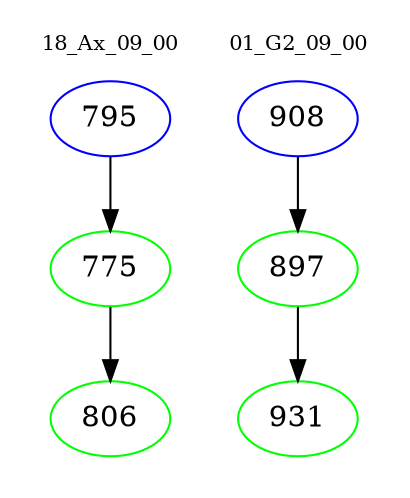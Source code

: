 digraph{
subgraph cluster_0 {
color = white
label = "18_Ax_09_00";
fontsize=10;
T0_795 [label="795", color="blue"]
T0_795 -> T0_775 [color="black"]
T0_775 [label="775", color="green"]
T0_775 -> T0_806 [color="black"]
T0_806 [label="806", color="green"]
}
subgraph cluster_1 {
color = white
label = "01_G2_09_00";
fontsize=10;
T1_908 [label="908", color="blue"]
T1_908 -> T1_897 [color="black"]
T1_897 [label="897", color="green"]
T1_897 -> T1_931 [color="black"]
T1_931 [label="931", color="green"]
}
}
